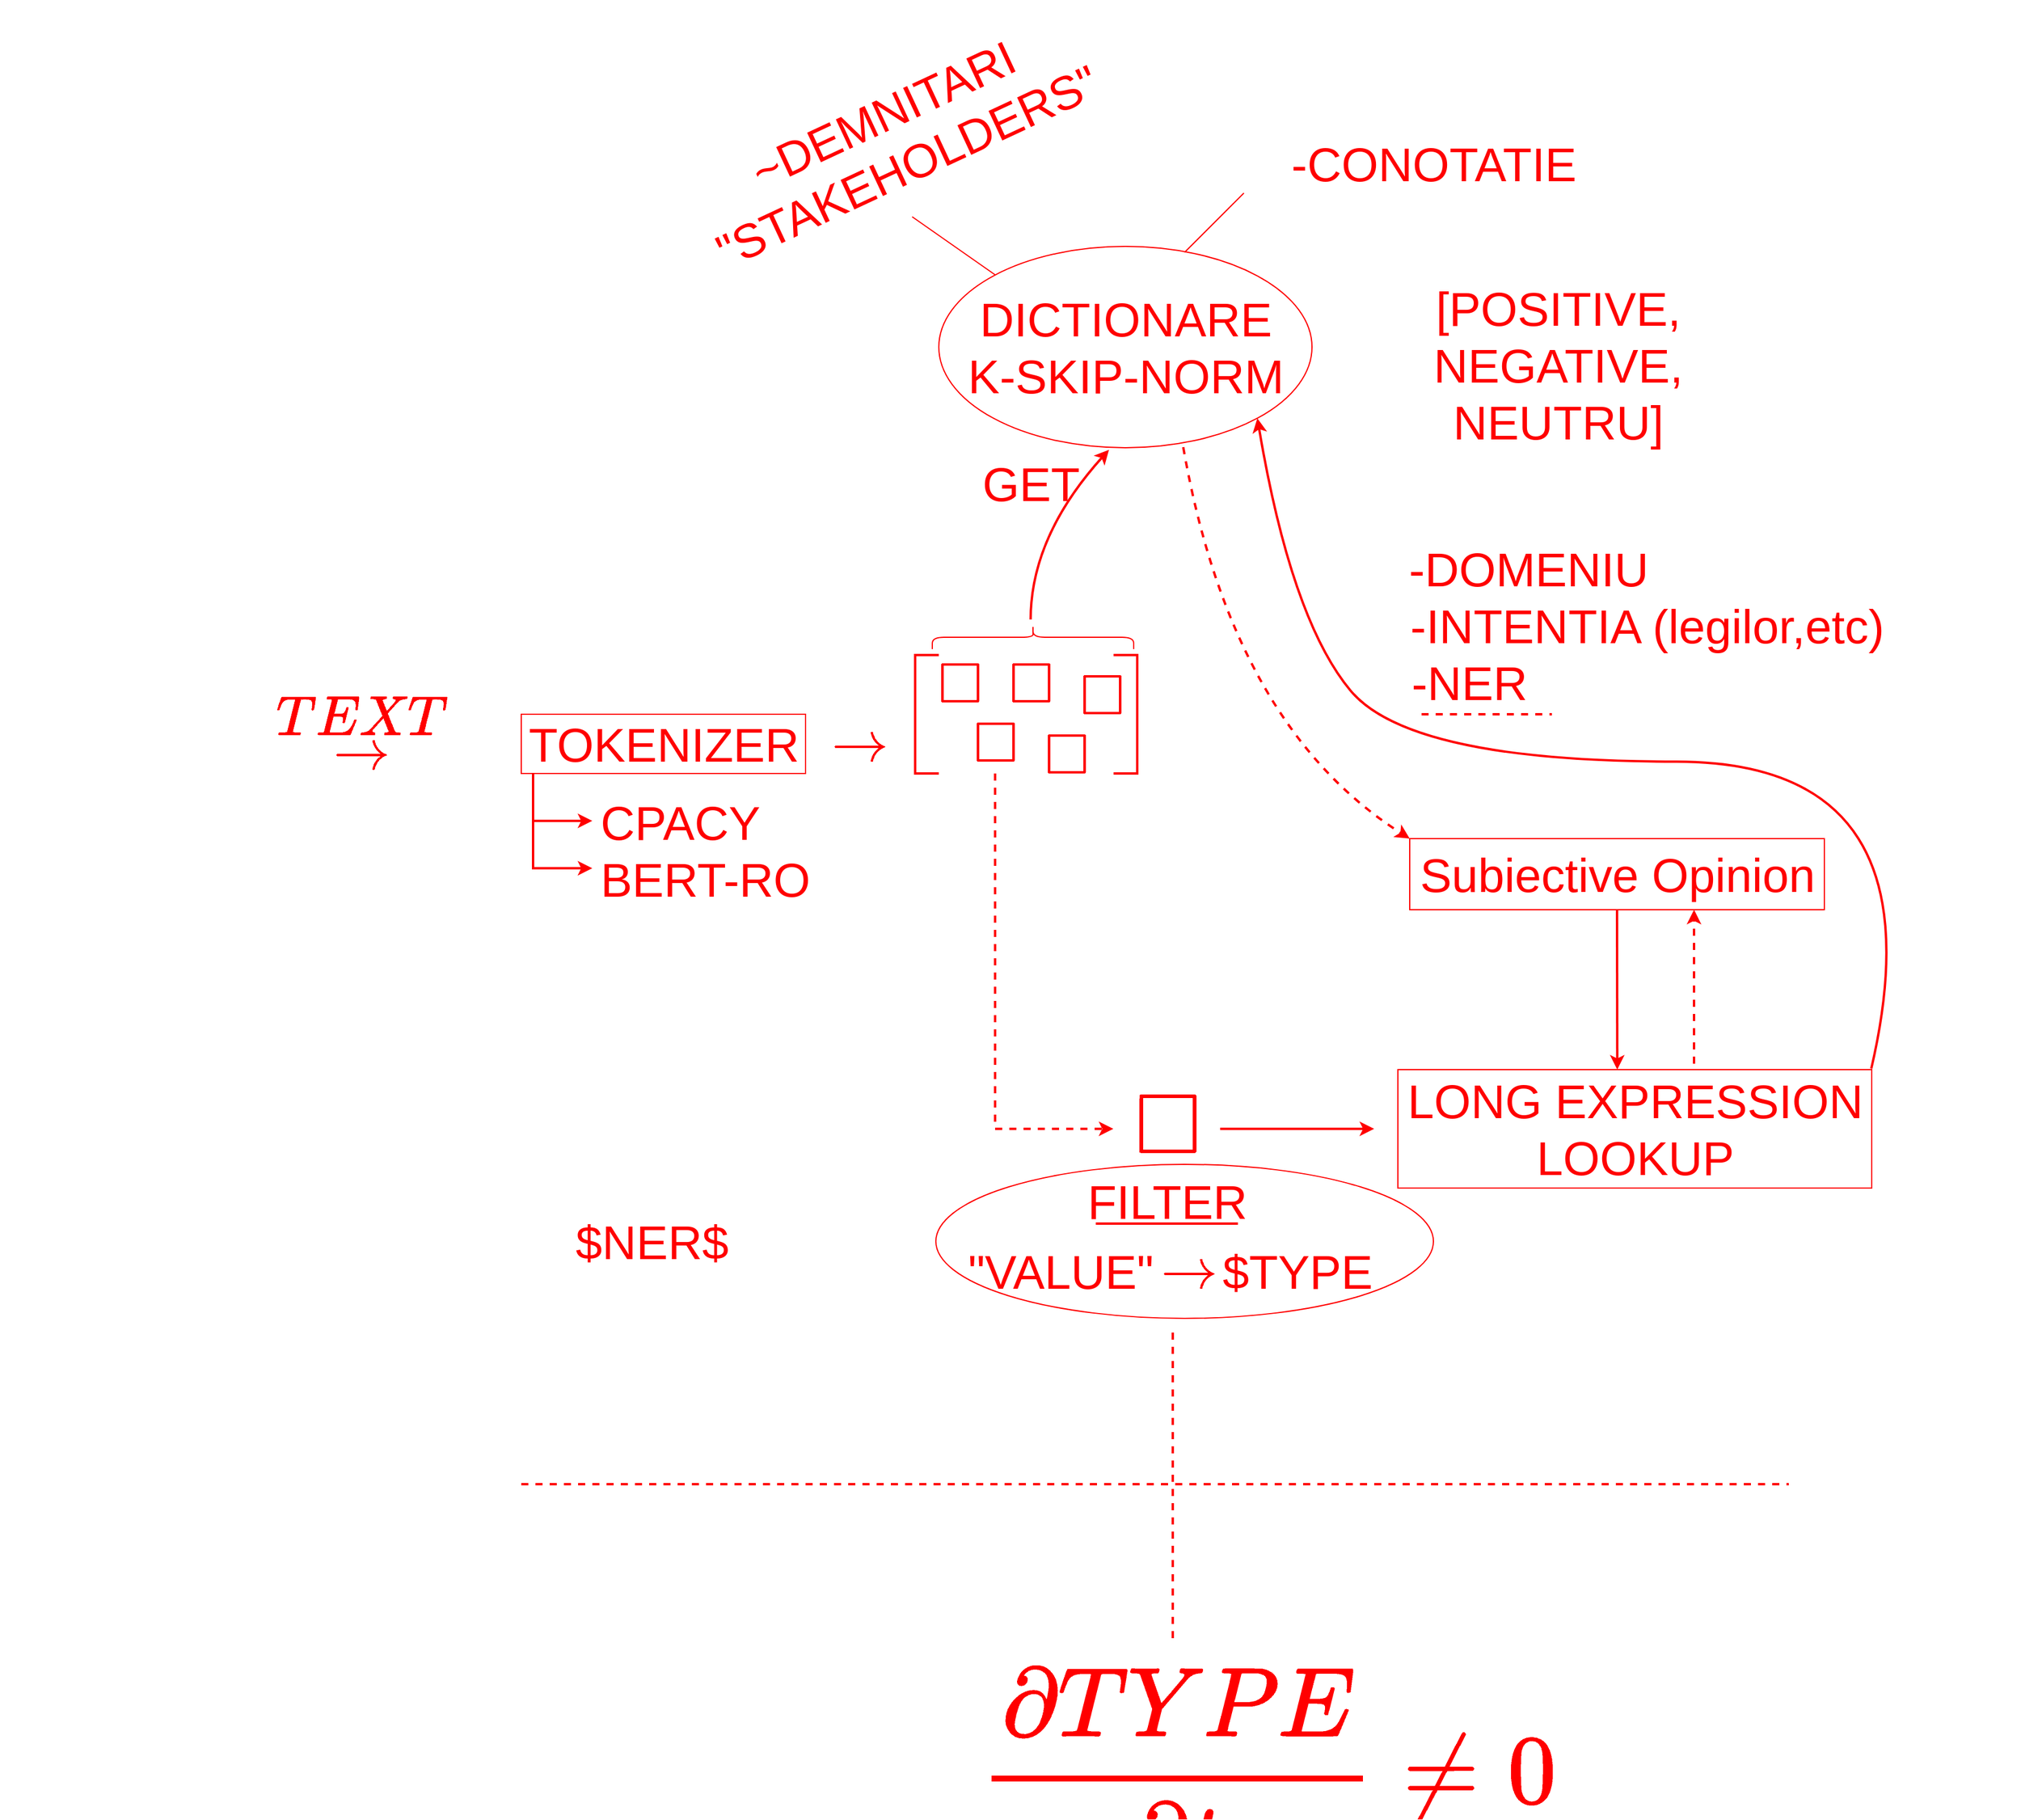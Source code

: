 <mxfile version="17.5.0" type="github">
  <diagram id="3DY8Kd-UJm9eO1XB_vDV" name="Page-1">
    <mxGraphModel dx="1481" dy="739" grid="1" gridSize="10" guides="1" tooltips="1" connect="1" arrows="1" fold="1" page="1" pageScale="1" pageWidth="850" pageHeight="1100" math="1" shadow="0">
      <root>
        <mxCell id="0" />
        <mxCell id="1" parent="0" />
        <mxCell id="iSKcDf-2XlkHLNHQMrs7-1" value="&lt;font style=&quot;font-size: 40px&quot; color=&quot;#ff0000&quot;&gt;~DEMNITARI&lt;br&gt;&quot;STAKEHOLDERS&quot;&lt;br&gt;&lt;/font&gt;" style="text;html=1;align=center;verticalAlign=middle;resizable=0;points=[];autosize=1;strokeColor=none;fillColor=none;rotation=-25;" parent="1" vertex="1">
          <mxGeometry x="-100" y="180" width="370" height="50" as="geometry" />
        </mxCell>
        <mxCell id="iSKcDf-2XlkHLNHQMrs7-2" value="-CONOTATIE" style="text;html=1;align=center;verticalAlign=middle;resizable=0;points=[];autosize=1;strokeColor=none;fillColor=none;fontSize=40;fontColor=#FF0000;" parent="1" vertex="1">
          <mxGeometry x="410" y="200" width="260" height="50" as="geometry" />
        </mxCell>
        <mxCell id="iSKcDf-2XlkHLNHQMrs7-3" value="DICTIONARE&lt;br&gt;K-SKIP-NORM" style="text;html=1;align=center;verticalAlign=middle;resizable=0;points=[];autosize=1;strokeColor=none;fillColor=none;fontSize=40;fontColor=#FF0000;" parent="1" vertex="1">
          <mxGeometry x="140" y="330" width="280" height="100" as="geometry" />
        </mxCell>
        <mxCell id="iSKcDf-2XlkHLNHQMrs7-4" value="" style="ellipse;whiteSpace=wrap;html=1;fontSize=40;fontColor=#FF0000;fillColor=none;strokeColor=#FF0000;" parent="1" vertex="1">
          <mxGeometry x="122.5" y="295" width="315" height="170" as="geometry" />
        </mxCell>
        <mxCell id="iSKcDf-2XlkHLNHQMrs7-5" value="[POSITIVE,&lt;br&gt;NEGATIVE,&lt;br&gt;NEUTRU]" style="text;html=1;align=center;verticalAlign=middle;resizable=0;points=[];autosize=1;strokeColor=none;fillColor=none;fontSize=40;fontColor=#FF0000;" parent="1" vertex="1">
          <mxGeometry x="530" y="320" width="230" height="150" as="geometry" />
        </mxCell>
        <mxCell id="iSKcDf-2XlkHLNHQMrs7-6" value="&amp;nbsp; &amp;nbsp; &amp;nbsp; &amp;nbsp; &amp;nbsp;-DOMENIU&lt;br&gt;&amp;nbsp; &amp;nbsp; &amp;nbsp; &amp;nbsp; &amp;nbsp; &amp;nbsp; &amp;nbsp; &amp;nbsp; &amp;nbsp; &amp;nbsp; &amp;nbsp; &amp;nbsp; &amp;nbsp; &amp;nbsp;-INTENTIA (legilor,etc)&lt;br&gt;-NER" style="text;html=1;align=center;verticalAlign=middle;resizable=0;points=[];autosize=1;strokeColor=none;fillColor=none;fontSize=40;fontColor=#FF0000;" parent="1" vertex="1">
          <mxGeometry x="210" y="540" width="720" height="150" as="geometry" />
        </mxCell>
        <mxCell id="iSKcDf-2XlkHLNHQMrs7-7" value="" style="endArrow=none;html=1;rounded=0;fontSize=40;fontColor=#FF0000;strokeColor=#FF0000;" parent="1" edge="1">
          <mxGeometry width="50" height="50" relative="1" as="geometry">
            <mxPoint x="330" y="300" as="sourcePoint" />
            <mxPoint x="380" y="250" as="targetPoint" />
          </mxGeometry>
        </mxCell>
        <mxCell id="iSKcDf-2XlkHLNHQMrs7-8" value="" style="endArrow=none;html=1;rounded=0;fontSize=40;fontColor=#FF0000;strokeColor=#FF0000;" parent="1" edge="1">
          <mxGeometry width="50" height="50" relative="1" as="geometry">
            <mxPoint x="170" y="319" as="sourcePoint" />
            <mxPoint x="100" y="270" as="targetPoint" />
          </mxGeometry>
        </mxCell>
        <mxCell id="iSKcDf-2XlkHLNHQMrs7-9" value="Subiective Opinion" style="text;html=1;align=center;verticalAlign=middle;resizable=0;points=[];autosize=1;strokeColor=none;fillColor=none;fontSize=40;fontColor=#FF0000;" parent="1" vertex="1">
          <mxGeometry x="520" y="800" width="350" height="50" as="geometry" />
        </mxCell>
        <mxCell id="iSKcDf-2XlkHLNHQMrs7-10" value="" style="rounded=0;whiteSpace=wrap;html=1;fontSize=40;fontColor=#FF0000;strokeColor=#FF0000;fillColor=none;" parent="1" vertex="1">
          <mxGeometry x="520" y="795" width="350" height="60" as="geometry" />
        </mxCell>
        <mxCell id="iSKcDf-2XlkHLNHQMrs7-11" value="LONG EXPRESSION&lt;br&gt;LOOKUP" style="text;html=1;align=center;verticalAlign=middle;resizable=0;points=[];autosize=1;strokeColor=none;fillColor=none;fontSize=40;fontColor=#FF0000;" parent="1" vertex="1">
          <mxGeometry x="510" y="990" width="400" height="100" as="geometry" />
        </mxCell>
        <mxCell id="iSKcDf-2XlkHLNHQMrs7-12" value="" style="rounded=0;whiteSpace=wrap;html=1;fontSize=40;fontColor=#FF0000;strokeColor=#FF0000;fillColor=none;" parent="1" vertex="1">
          <mxGeometry x="510" y="990" width="400" height="100" as="geometry" />
        </mxCell>
        <mxCell id="iSKcDf-2XlkHLNHQMrs7-13" value="" style="endArrow=classic;html=1;rounded=0;fontSize=40;fontColor=#FF0000;strokeColor=#FF0000;exitX=0.5;exitY=1;exitDx=0;exitDy=0;entryX=0.463;entryY=0;entryDx=0;entryDy=0;entryPerimeter=0;strokeWidth=2;" parent="1" source="iSKcDf-2XlkHLNHQMrs7-10" target="iSKcDf-2XlkHLNHQMrs7-12" edge="1">
          <mxGeometry width="50" height="50" relative="1" as="geometry">
            <mxPoint x="750" y="970" as="sourcePoint" />
            <mxPoint x="800" y="920" as="targetPoint" />
          </mxGeometry>
        </mxCell>
        <mxCell id="iSKcDf-2XlkHLNHQMrs7-14" value="" style="endArrow=classic;html=1;rounded=0;fontSize=40;fontColor=#FF0000;strokeColor=#FF0000;exitX=0.5;exitY=0;exitDx=0;exitDy=0;dashed=1;strokeWidth=2;" parent="1" edge="1">
          <mxGeometry width="50" height="50" relative="1" as="geometry">
            <mxPoint x="760" y="985" as="sourcePoint" />
            <mxPoint x="760" y="855" as="targetPoint" />
          </mxGeometry>
        </mxCell>
        <mxCell id="iSKcDf-2XlkHLNHQMrs7-15" value="" style="endArrow=classic;html=1;fontSize=40;fontColor=#FF0000;strokeColor=#FF0000;exitX=0.999;exitY=-0.008;exitDx=0;exitDy=0;exitPerimeter=0;curved=1;strokeWidth=2;entryX=1;entryY=1;entryDx=0;entryDy=0;" parent="1" source="iSKcDf-2XlkHLNHQMrs7-11" target="iSKcDf-2XlkHLNHQMrs7-4" edge="1">
          <mxGeometry width="50" height="50" relative="1" as="geometry">
            <mxPoint x="520" y="970" as="sourcePoint" />
            <mxPoint x="570" y="920" as="targetPoint" />
            <Array as="points">
              <mxPoint x="970" y="730" />
              <mxPoint x="520" y="730" />
              <mxPoint x="420" y="610" />
            </Array>
          </mxGeometry>
        </mxCell>
        <mxCell id="iSKcDf-2XlkHLNHQMrs7-17" value="" style="endArrow=classic;html=1;fontSize=40;fontColor=#FF0000;strokeColor=#FF0000;strokeWidth=2;curved=1;entryX=0;entryY=0;entryDx=0;entryDy=0;exitX=0.655;exitY=0.997;exitDx=0;exitDy=0;exitPerimeter=0;dashed=1;" parent="1" source="iSKcDf-2XlkHLNHQMrs7-4" target="iSKcDf-2XlkHLNHQMrs7-10" edge="1">
          <mxGeometry width="50" height="50" relative="1" as="geometry">
            <mxPoint x="520" y="830" as="sourcePoint" />
            <mxPoint x="570" y="780" as="targetPoint" />
            <Array as="points">
              <mxPoint x="370" y="700" />
            </Array>
          </mxGeometry>
        </mxCell>
        <mxCell id="iSKcDf-2XlkHLNHQMrs7-18" value="" style="endArrow=none;dashed=1;html=1;fontSize=40;fontColor=#FF0000;strokeColor=#FF0000;strokeWidth=2;curved=1;" parent="1" edge="1">
          <mxGeometry width="50" height="50" relative="1" as="geometry">
            <mxPoint x="530" y="690" as="sourcePoint" />
            <mxPoint x="640" y="690" as="targetPoint" />
          </mxGeometry>
        </mxCell>
        <mxCell id="iSKcDf-2XlkHLNHQMrs7-19" value="$$\underset \rightarrow {TEXT}$$" style="text;html=1;align=center;verticalAlign=middle;resizable=0;points=[];autosize=1;strokeColor=none;fillColor=none;fontSize=40;fontColor=#FF0000;" parent="1" vertex="1">
          <mxGeometry x="-670" y="680" width="610" height="50" as="geometry" />
        </mxCell>
        <mxCell id="iSKcDf-2XlkHLNHQMrs7-20" value="TOKENIZER" style="text;html=1;align=center;verticalAlign=middle;resizable=0;points=[];autosize=1;strokeColor=none;fillColor=none;fontSize=40;fontColor=#FF0000;" parent="1" vertex="1">
          <mxGeometry x="-230" y="690" width="240" height="50" as="geometry" />
        </mxCell>
        <mxCell id="iSKcDf-2XlkHLNHQMrs7-21" value="" style="rounded=0;whiteSpace=wrap;html=1;fontSize=40;fontColor=#FF0000;strokeColor=#FF0000;fillColor=none;" parent="1" vertex="1">
          <mxGeometry x="-230" y="690" width="240" height="50" as="geometry" />
        </mxCell>
        <mxCell id="iSKcDf-2XlkHLNHQMrs7-22" value="$$\rightarrow$$" style="text;html=1;align=center;verticalAlign=middle;resizable=0;points=[];autosize=1;strokeColor=none;fillColor=none;fontSize=40;fontColor=#FF0000;" parent="1" vertex="1">
          <mxGeometry x="-90" y="690" width="290" height="50" as="geometry" />
        </mxCell>
        <mxCell id="iSKcDf-2XlkHLNHQMrs7-23" value="$$\square$$" style="text;html=1;align=center;verticalAlign=middle;resizable=0;points=[];autosize=1;strokeColor=none;fillColor=none;fontSize=40;fontColor=#FF0000;" parent="1" vertex="1">
          <mxGeometry x="20" y="640" width="240" height="50" as="geometry" />
        </mxCell>
        <mxCell id="iSKcDf-2XlkHLNHQMrs7-24" value="$$\square$$" style="text;html=1;align=center;verticalAlign=middle;resizable=0;points=[];autosize=1;strokeColor=none;fillColor=none;fontSize=40;fontColor=#FF0000;" parent="1" vertex="1">
          <mxGeometry x="80" y="640" width="240" height="50" as="geometry" />
        </mxCell>
        <mxCell id="iSKcDf-2XlkHLNHQMrs7-25" value="$$\square$$" style="text;html=1;align=center;verticalAlign=middle;resizable=0;points=[];autosize=1;strokeColor=none;fillColor=none;fontSize=40;fontColor=#FF0000;" parent="1" vertex="1">
          <mxGeometry x="140" y="650" width="240" height="50" as="geometry" />
        </mxCell>
        <mxCell id="iSKcDf-2XlkHLNHQMrs7-26" value="$$\square$$" style="text;html=1;align=center;verticalAlign=middle;resizable=0;points=[];autosize=1;strokeColor=none;fillColor=none;fontSize=40;fontColor=#FF0000;" parent="1" vertex="1">
          <mxGeometry x="50" y="690" width="240" height="50" as="geometry" />
        </mxCell>
        <mxCell id="iSKcDf-2XlkHLNHQMrs7-27" value="$$\square$$" style="text;html=1;align=center;verticalAlign=middle;resizable=0;points=[];autosize=1;strokeColor=none;fillColor=none;fontSize=40;fontColor=#FF0000;" parent="1" vertex="1">
          <mxGeometry x="110" y="700" width="240" height="50" as="geometry" />
        </mxCell>
        <mxCell id="iSKcDf-2XlkHLNHQMrs7-28" value="" style="shape=curlyBracket;whiteSpace=wrap;html=1;rounded=1;fontSize=40;fontColor=#FF0000;strokeColor=#FF0000;fillColor=none;rotation=90;" parent="1" vertex="1">
          <mxGeometry x="192" y="540" width="20" height="170" as="geometry" />
        </mxCell>
        <mxCell id="iSKcDf-2XlkHLNHQMrs7-29" value="" style="strokeWidth=2;html=1;shape=mxgraph.flowchart.annotation_1;align=left;pointerEvents=1;fontSize=40;fontColor=#FF0000;fillColor=none;strokeColor=#FF0000;" parent="1" vertex="1">
          <mxGeometry x="102.5" y="640" width="20" height="100" as="geometry" />
        </mxCell>
        <mxCell id="iSKcDf-2XlkHLNHQMrs7-30" value="" style="strokeWidth=2;html=1;shape=mxgraph.flowchart.annotation_1;align=left;pointerEvents=1;fontSize=40;fontColor=#FF0000;fillColor=none;strokeColor=#FF0000;rotation=-180;" parent="1" vertex="1">
          <mxGeometry x="270" y="640" width="20" height="100" as="geometry" />
        </mxCell>
        <mxCell id="iSKcDf-2XlkHLNHQMrs7-32" value="" style="endArrow=classic;html=1;fontSize=40;fontColor=#FF0000;strokeColor=#FF0000;strokeWidth=2;curved=1;entryX=0.456;entryY=1.01;entryDx=0;entryDy=0;entryPerimeter=0;" parent="1" target="iSKcDf-2XlkHLNHQMrs7-4" edge="1">
          <mxGeometry width="50" height="50" relative="1" as="geometry">
            <mxPoint x="200" y="610" as="sourcePoint" />
            <mxPoint x="250" y="560" as="targetPoint" />
            <Array as="points">
              <mxPoint x="200" y="540" />
            </Array>
          </mxGeometry>
        </mxCell>
        <mxCell id="iSKcDf-2XlkHLNHQMrs7-33" value="GET" style="text;html=1;align=center;verticalAlign=middle;resizable=0;points=[];autosize=1;strokeColor=none;fillColor=none;fontSize=40;fontColor=#FF0000;" parent="1" vertex="1">
          <mxGeometry x="150" y="470" width="100" height="50" as="geometry" />
        </mxCell>
        <mxCell id="iSKcDf-2XlkHLNHQMrs7-35" value="$NER$" style="text;html=1;align=center;verticalAlign=middle;resizable=0;points=[];autosize=1;strokeColor=none;fillColor=none;fontSize=40;fontColor=#FF0000;" parent="1" vertex="1">
          <mxGeometry x="-190" y="1110" width="140" height="50" as="geometry" />
        </mxCell>
        <mxCell id="iSKcDf-2XlkHLNHQMrs7-36" value="&lt;font style=&quot;font-size: 60px&quot;&gt;$$\square$$&lt;/font&gt;" style="text;html=1;align=center;verticalAlign=middle;resizable=0;points=[];autosize=1;strokeColor=none;fillColor=none;fontSize=40;fontColor=#FF0000;" parent="1" vertex="1">
          <mxGeometry x="140" y="1010" width="350" height="60" as="geometry" />
        </mxCell>
        <mxCell id="iSKcDf-2XlkHLNHQMrs7-37" value="" style="endArrow=classic;html=1;fontSize=60;fontColor=#FF0000;strokeColor=#FF0000;strokeWidth=2;curved=1;" parent="1" target="iSKcDf-2XlkHLNHQMrs7-36" edge="1">
          <mxGeometry width="50" height="50" relative="1" as="geometry">
            <mxPoint x="360" y="1040" as="sourcePoint" />
            <mxPoint x="410" y="990" as="targetPoint" />
          </mxGeometry>
        </mxCell>
        <mxCell id="iSKcDf-2XlkHLNHQMrs7-38" value="" style="endArrow=classic;html=1;fontSize=60;fontColor=#FF0000;strokeColor=#FF0000;strokeWidth=2;rounded=0;entryX=0.371;entryY=0.5;entryDx=0;entryDy=0;entryPerimeter=0;dashed=1;" parent="1" target="iSKcDf-2XlkHLNHQMrs7-36" edge="1">
          <mxGeometry width="50" height="50" relative="1" as="geometry">
            <mxPoint x="170" y="740" as="sourcePoint" />
            <mxPoint x="230" y="890" as="targetPoint" />
            <Array as="points">
              <mxPoint x="170" y="1040" />
            </Array>
          </mxGeometry>
        </mxCell>
        <mxCell id="iSKcDf-2XlkHLNHQMrs7-39" value="&lt;font style=&quot;font-size: 40px&quot;&gt;FILTER&lt;/font&gt;" style="text;html=1;align=center;verticalAlign=middle;resizable=0;points=[];autosize=1;strokeColor=none;fillColor=none;fontSize=60;fontColor=#FF0000;" parent="1" vertex="1">
          <mxGeometry x="240" y="1055" width="150" height="80" as="geometry" />
        </mxCell>
        <mxCell id="iSKcDf-2XlkHLNHQMrs7-40" value="&quot;VALUE&quot;" style="text;html=1;align=center;verticalAlign=middle;resizable=0;points=[];autosize=1;strokeColor=none;fillColor=none;fontSize=40;fontColor=#FF0000;" parent="1" vertex="1">
          <mxGeometry x="140" y="1135" width="170" height="50" as="geometry" />
        </mxCell>
        <mxCell id="iSKcDf-2XlkHLNHQMrs7-41" value="$TYPE" style="text;html=1;align=center;verticalAlign=middle;resizable=0;points=[];autosize=1;strokeColor=none;fillColor=none;fontSize=40;fontColor=#FF0000;" parent="1" vertex="1">
          <mxGeometry x="355" y="1135" width="140" height="50" as="geometry" />
        </mxCell>
        <mxCell id="iSKcDf-2XlkHLNHQMrs7-42" value="$$\rightarrow$$" style="text;html=1;align=center;verticalAlign=middle;resizable=0;points=[];autosize=1;strokeColor=none;fillColor=none;fontSize=40;fontColor=#FF0000;" parent="1" vertex="1">
          <mxGeometry x="188" y="1135" width="290" height="50" as="geometry" />
        </mxCell>
        <mxCell id="iSKcDf-2XlkHLNHQMrs7-43" value="" style="endArrow=none;html=1;rounded=0;fontSize=40;fontColor=#FF0000;strokeColor=#FF0000;strokeWidth=2;" parent="1" edge="1">
          <mxGeometry width="50" height="50" relative="1" as="geometry">
            <mxPoint x="255" y="1120" as="sourcePoint" />
            <mxPoint x="375" y="1120" as="targetPoint" />
          </mxGeometry>
        </mxCell>
        <mxCell id="iSKcDf-2XlkHLNHQMrs7-44" value="" style="ellipse;whiteSpace=wrap;html=1;fontSize=40;fontColor=#FF0000;strokeColor=#FF0000;fillColor=none;" parent="1" vertex="1">
          <mxGeometry x="120" y="1070" width="420" height="130" as="geometry" />
        </mxCell>
        <mxCell id="iSKcDf-2XlkHLNHQMrs7-45" value="&lt;div style=&quot;text-align: left&quot;&gt;&lt;span&gt;CPACY&lt;/span&gt;&lt;/div&gt;&lt;div style=&quot;text-align: left&quot;&gt;&lt;span&gt;BERT-RO&lt;/span&gt;&lt;/div&gt;" style="text;html=1;align=center;verticalAlign=middle;resizable=0;points=[];autosize=1;strokeColor=none;fillColor=none;fontSize=40;fontColor=#FF0000;" parent="1" vertex="1">
          <mxGeometry x="-170" y="755" width="190" height="100" as="geometry" />
        </mxCell>
        <mxCell id="iSKcDf-2XlkHLNHQMrs7-46" value="" style="endArrow=classic;html=1;rounded=0;fontSize=40;fontColor=#FF0000;strokeColor=#FF0000;strokeWidth=2;entryX=0;entryY=0.25;entryDx=0;entryDy=0;entryPerimeter=0;" parent="1" target="iSKcDf-2XlkHLNHQMrs7-45" edge="1">
          <mxGeometry width="50" height="50" relative="1" as="geometry">
            <mxPoint x="-220" y="740" as="sourcePoint" />
            <mxPoint x="-170" y="820" as="targetPoint" />
            <Array as="points">
              <mxPoint x="-220" y="780" />
            </Array>
          </mxGeometry>
        </mxCell>
        <mxCell id="iSKcDf-2XlkHLNHQMrs7-47" value="" style="endArrow=classic;html=1;rounded=0;fontSize=40;fontColor=#FF0000;strokeColor=#FF0000;strokeWidth=2;entryX=0;entryY=0.25;entryDx=0;entryDy=0;entryPerimeter=0;" parent="1" edge="1">
          <mxGeometry width="50" height="50" relative="1" as="geometry">
            <mxPoint x="-220.0" y="780" as="sourcePoint" />
            <mxPoint x="-170.0" y="820" as="targetPoint" />
            <Array as="points">
              <mxPoint x="-220" y="820" />
            </Array>
          </mxGeometry>
        </mxCell>
        <mxCell id="iSKcDf-2XlkHLNHQMrs7-48" value="" style="endArrow=none;dashed=1;html=1;rounded=0;fontSize=40;fontColor=#FF0000;strokeColor=#FF0000;strokeWidth=2;" parent="1" edge="1">
          <mxGeometry width="50" height="50" relative="1" as="geometry">
            <mxPoint x="320" y="1470" as="sourcePoint" />
            <mxPoint x="320" y="1210" as="targetPoint" />
          </mxGeometry>
        </mxCell>
        <mxCell id="iSKcDf-2XlkHLNHQMrs7-49" value="" style="endArrow=none;dashed=1;html=1;rounded=0;fontSize=40;fontColor=#FF0000;strokeColor=#FF0000;strokeWidth=2;" parent="1" edge="1">
          <mxGeometry width="50" height="50" relative="1" as="geometry">
            <mxPoint x="-230" y="1340" as="sourcePoint" />
            <mxPoint x="840" y="1340" as="targetPoint" />
          </mxGeometry>
        </mxCell>
        <mxCell id="iSKcDf-2XlkHLNHQMrs7-50" value="&lt;font style=&quot;font-size: 70px&quot;&gt;$$\frac{\partial TYPE}{\partial t} \neq 0$$&lt;/font&gt;" style="text;html=1;align=center;verticalAlign=middle;resizable=0;points=[];autosize=1;strokeColor=none;fillColor=none;fontSize=40;fontColor=#FF0000;" parent="1" vertex="1">
          <mxGeometry x="-235" y="1550" width="1270" height="60" as="geometry" />
        </mxCell>
      </root>
    </mxGraphModel>
  </diagram>
</mxfile>
